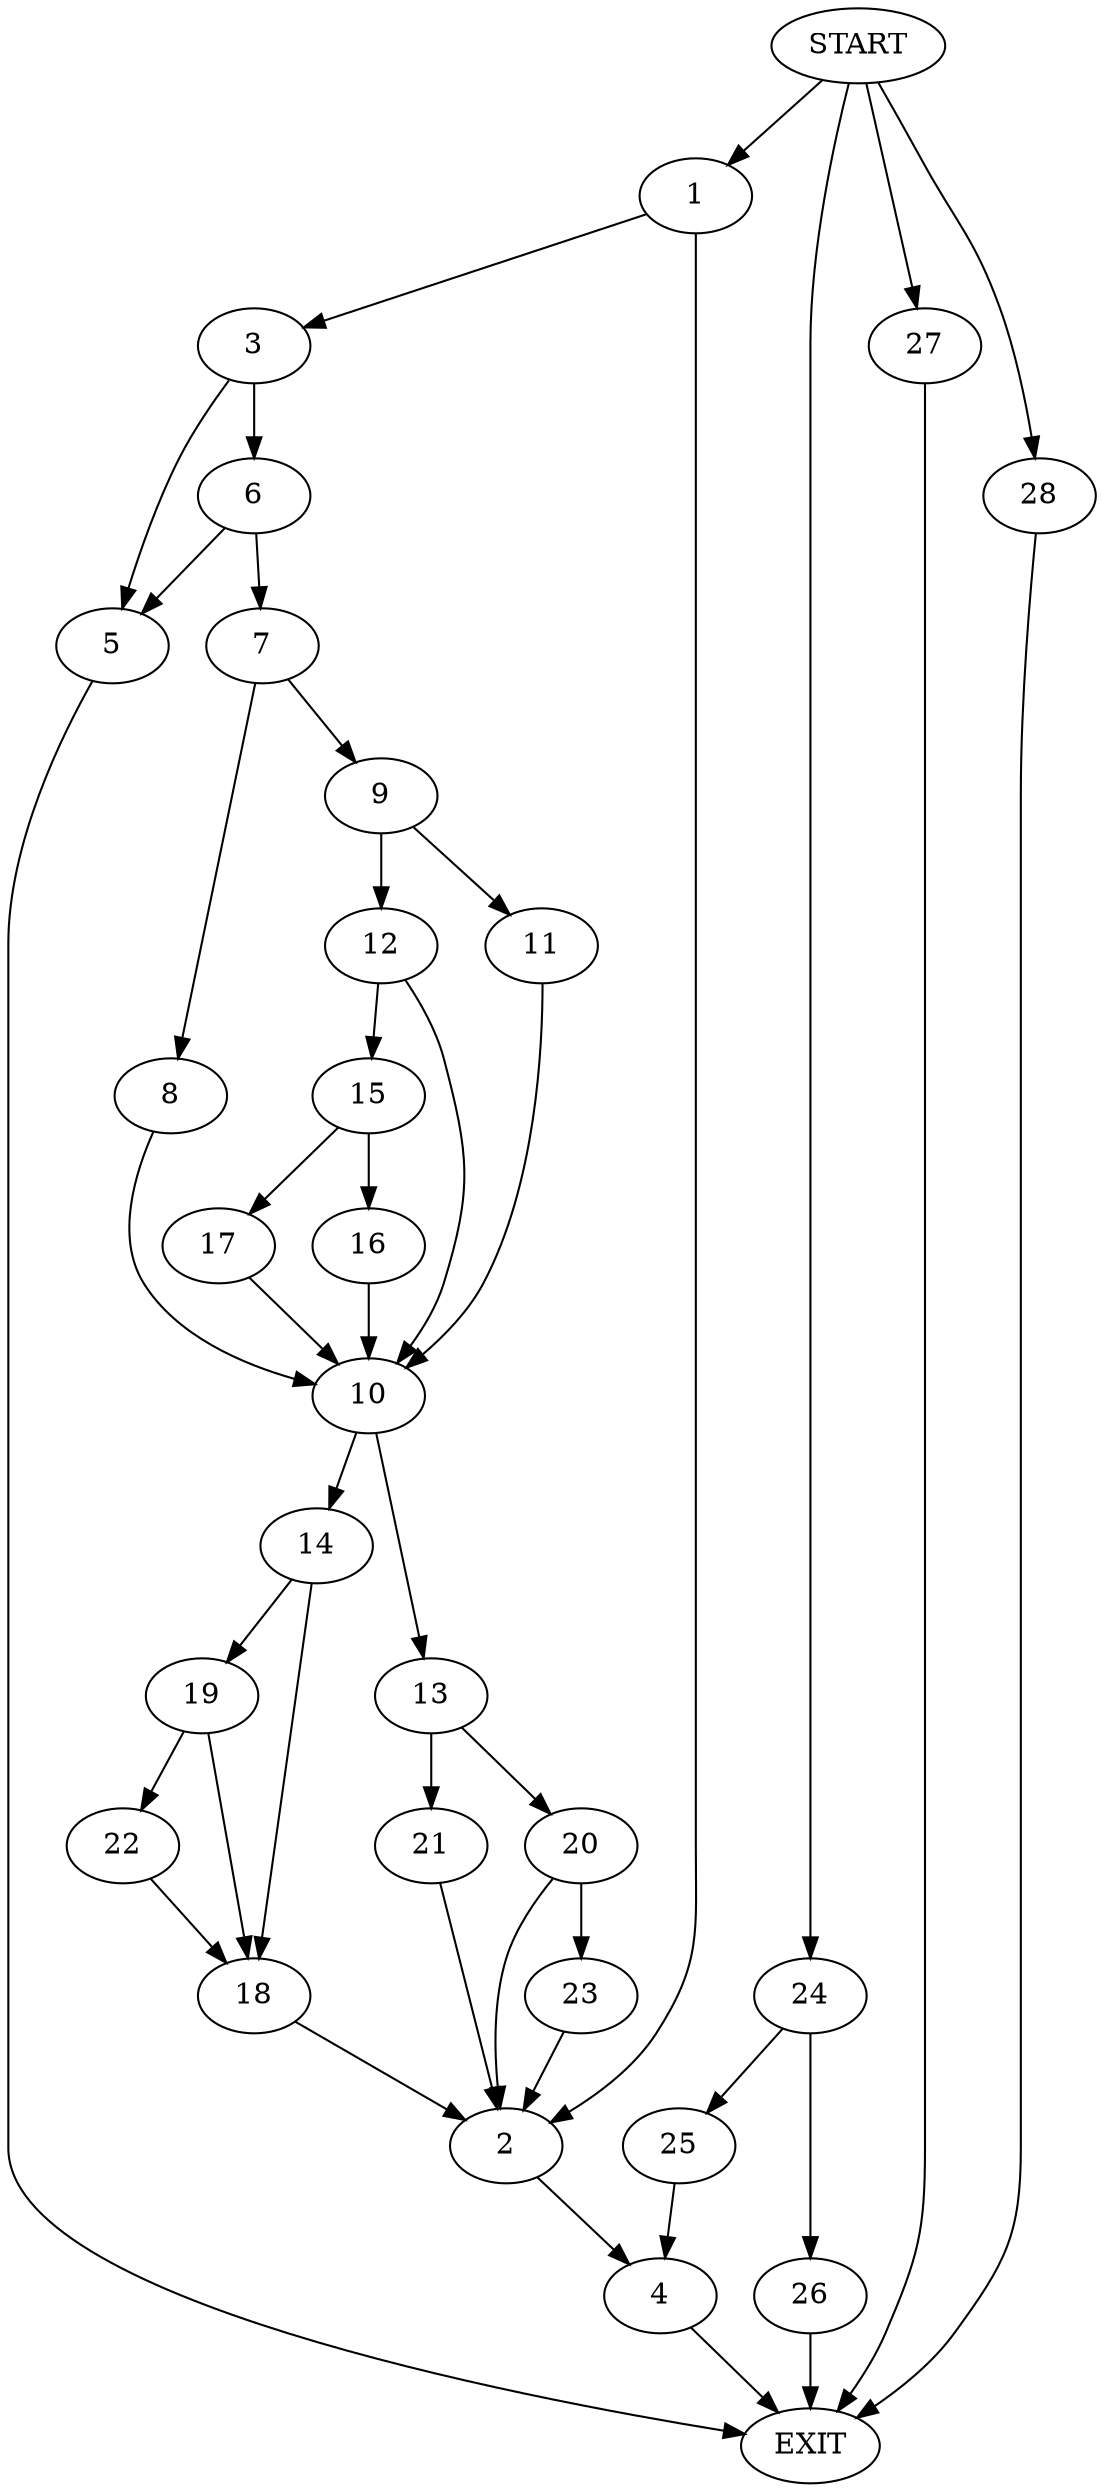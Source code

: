 digraph {
0 [label="START"]
29 [label="EXIT"]
0 -> 1
1 -> 2
1 -> 3
2 -> 4
3 -> 5
3 -> 6
6 -> 7
6 -> 5
5 -> 29
7 -> 8
7 -> 9
8 -> 10
9 -> 11
9 -> 12
10 -> 13
10 -> 14
11 -> 10
12 -> 10
12 -> 15
15 -> 16
15 -> 17
16 -> 10
17 -> 10
14 -> 18
14 -> 19
13 -> 20
13 -> 21
18 -> 2
19 -> 18
19 -> 22
22 -> 18
20 -> 23
20 -> 2
21 -> 2
23 -> 2
4 -> 29
0 -> 24
24 -> 25
24 -> 26
25 -> 4
26 -> 29
0 -> 27
27 -> 29
0 -> 28
28 -> 29
}
